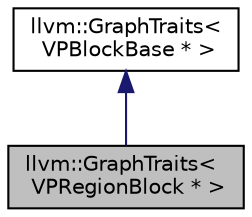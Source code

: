 digraph "llvm::GraphTraits&lt; VPRegionBlock * &gt;"
{
 // LATEX_PDF_SIZE
  bgcolor="transparent";
  edge [fontname="Helvetica",fontsize="10",labelfontname="Helvetica",labelfontsize="10"];
  node [fontname="Helvetica",fontsize="10",shape="box"];
  Node1 [label="llvm::GraphTraits\<\l VPRegionBlock * \>",height=0.2,width=0.4,color="black", fillcolor="grey75", style="filled", fontcolor="black",tooltip=" "];
  Node2 -> Node1 [dir="back",color="midnightblue",fontsize="10",style="solid",fontname="Helvetica"];
  Node2 [label="llvm::GraphTraits\<\l VPBlockBase * \>",height=0.2,width=0.4,color="black",URL="$structllvm_1_1GraphTraits_3_01VPBlockBase_01_5_01_4.html",tooltip=" "];
}

